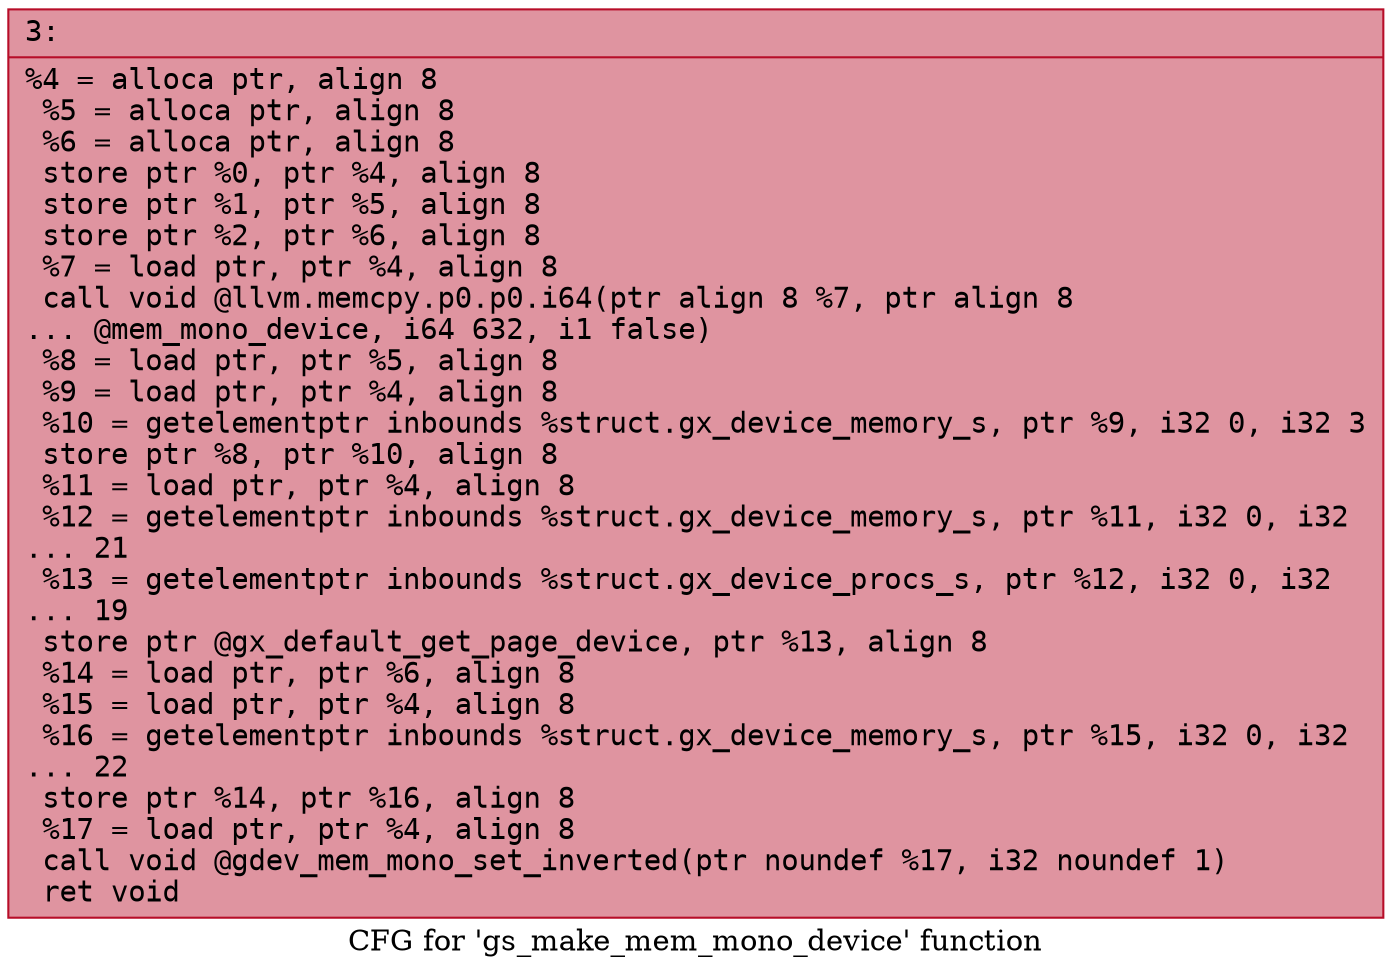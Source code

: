 digraph "CFG for 'gs_make_mem_mono_device' function" {
	label="CFG for 'gs_make_mem_mono_device' function";

	Node0x6000008b72a0 [shape=record,color="#b70d28ff", style=filled, fillcolor="#b70d2870" fontname="Courier",label="{3:\l|  %4 = alloca ptr, align 8\l  %5 = alloca ptr, align 8\l  %6 = alloca ptr, align 8\l  store ptr %0, ptr %4, align 8\l  store ptr %1, ptr %5, align 8\l  store ptr %2, ptr %6, align 8\l  %7 = load ptr, ptr %4, align 8\l  call void @llvm.memcpy.p0.p0.i64(ptr align 8 %7, ptr align 8\l... @mem_mono_device, i64 632, i1 false)\l  %8 = load ptr, ptr %5, align 8\l  %9 = load ptr, ptr %4, align 8\l  %10 = getelementptr inbounds %struct.gx_device_memory_s, ptr %9, i32 0, i32 3\l  store ptr %8, ptr %10, align 8\l  %11 = load ptr, ptr %4, align 8\l  %12 = getelementptr inbounds %struct.gx_device_memory_s, ptr %11, i32 0, i32\l... 21\l  %13 = getelementptr inbounds %struct.gx_device_procs_s, ptr %12, i32 0, i32\l... 19\l  store ptr @gx_default_get_page_device, ptr %13, align 8\l  %14 = load ptr, ptr %6, align 8\l  %15 = load ptr, ptr %4, align 8\l  %16 = getelementptr inbounds %struct.gx_device_memory_s, ptr %15, i32 0, i32\l... 22\l  store ptr %14, ptr %16, align 8\l  %17 = load ptr, ptr %4, align 8\l  call void @gdev_mem_mono_set_inverted(ptr noundef %17, i32 noundef 1)\l  ret void\l}"];
}
